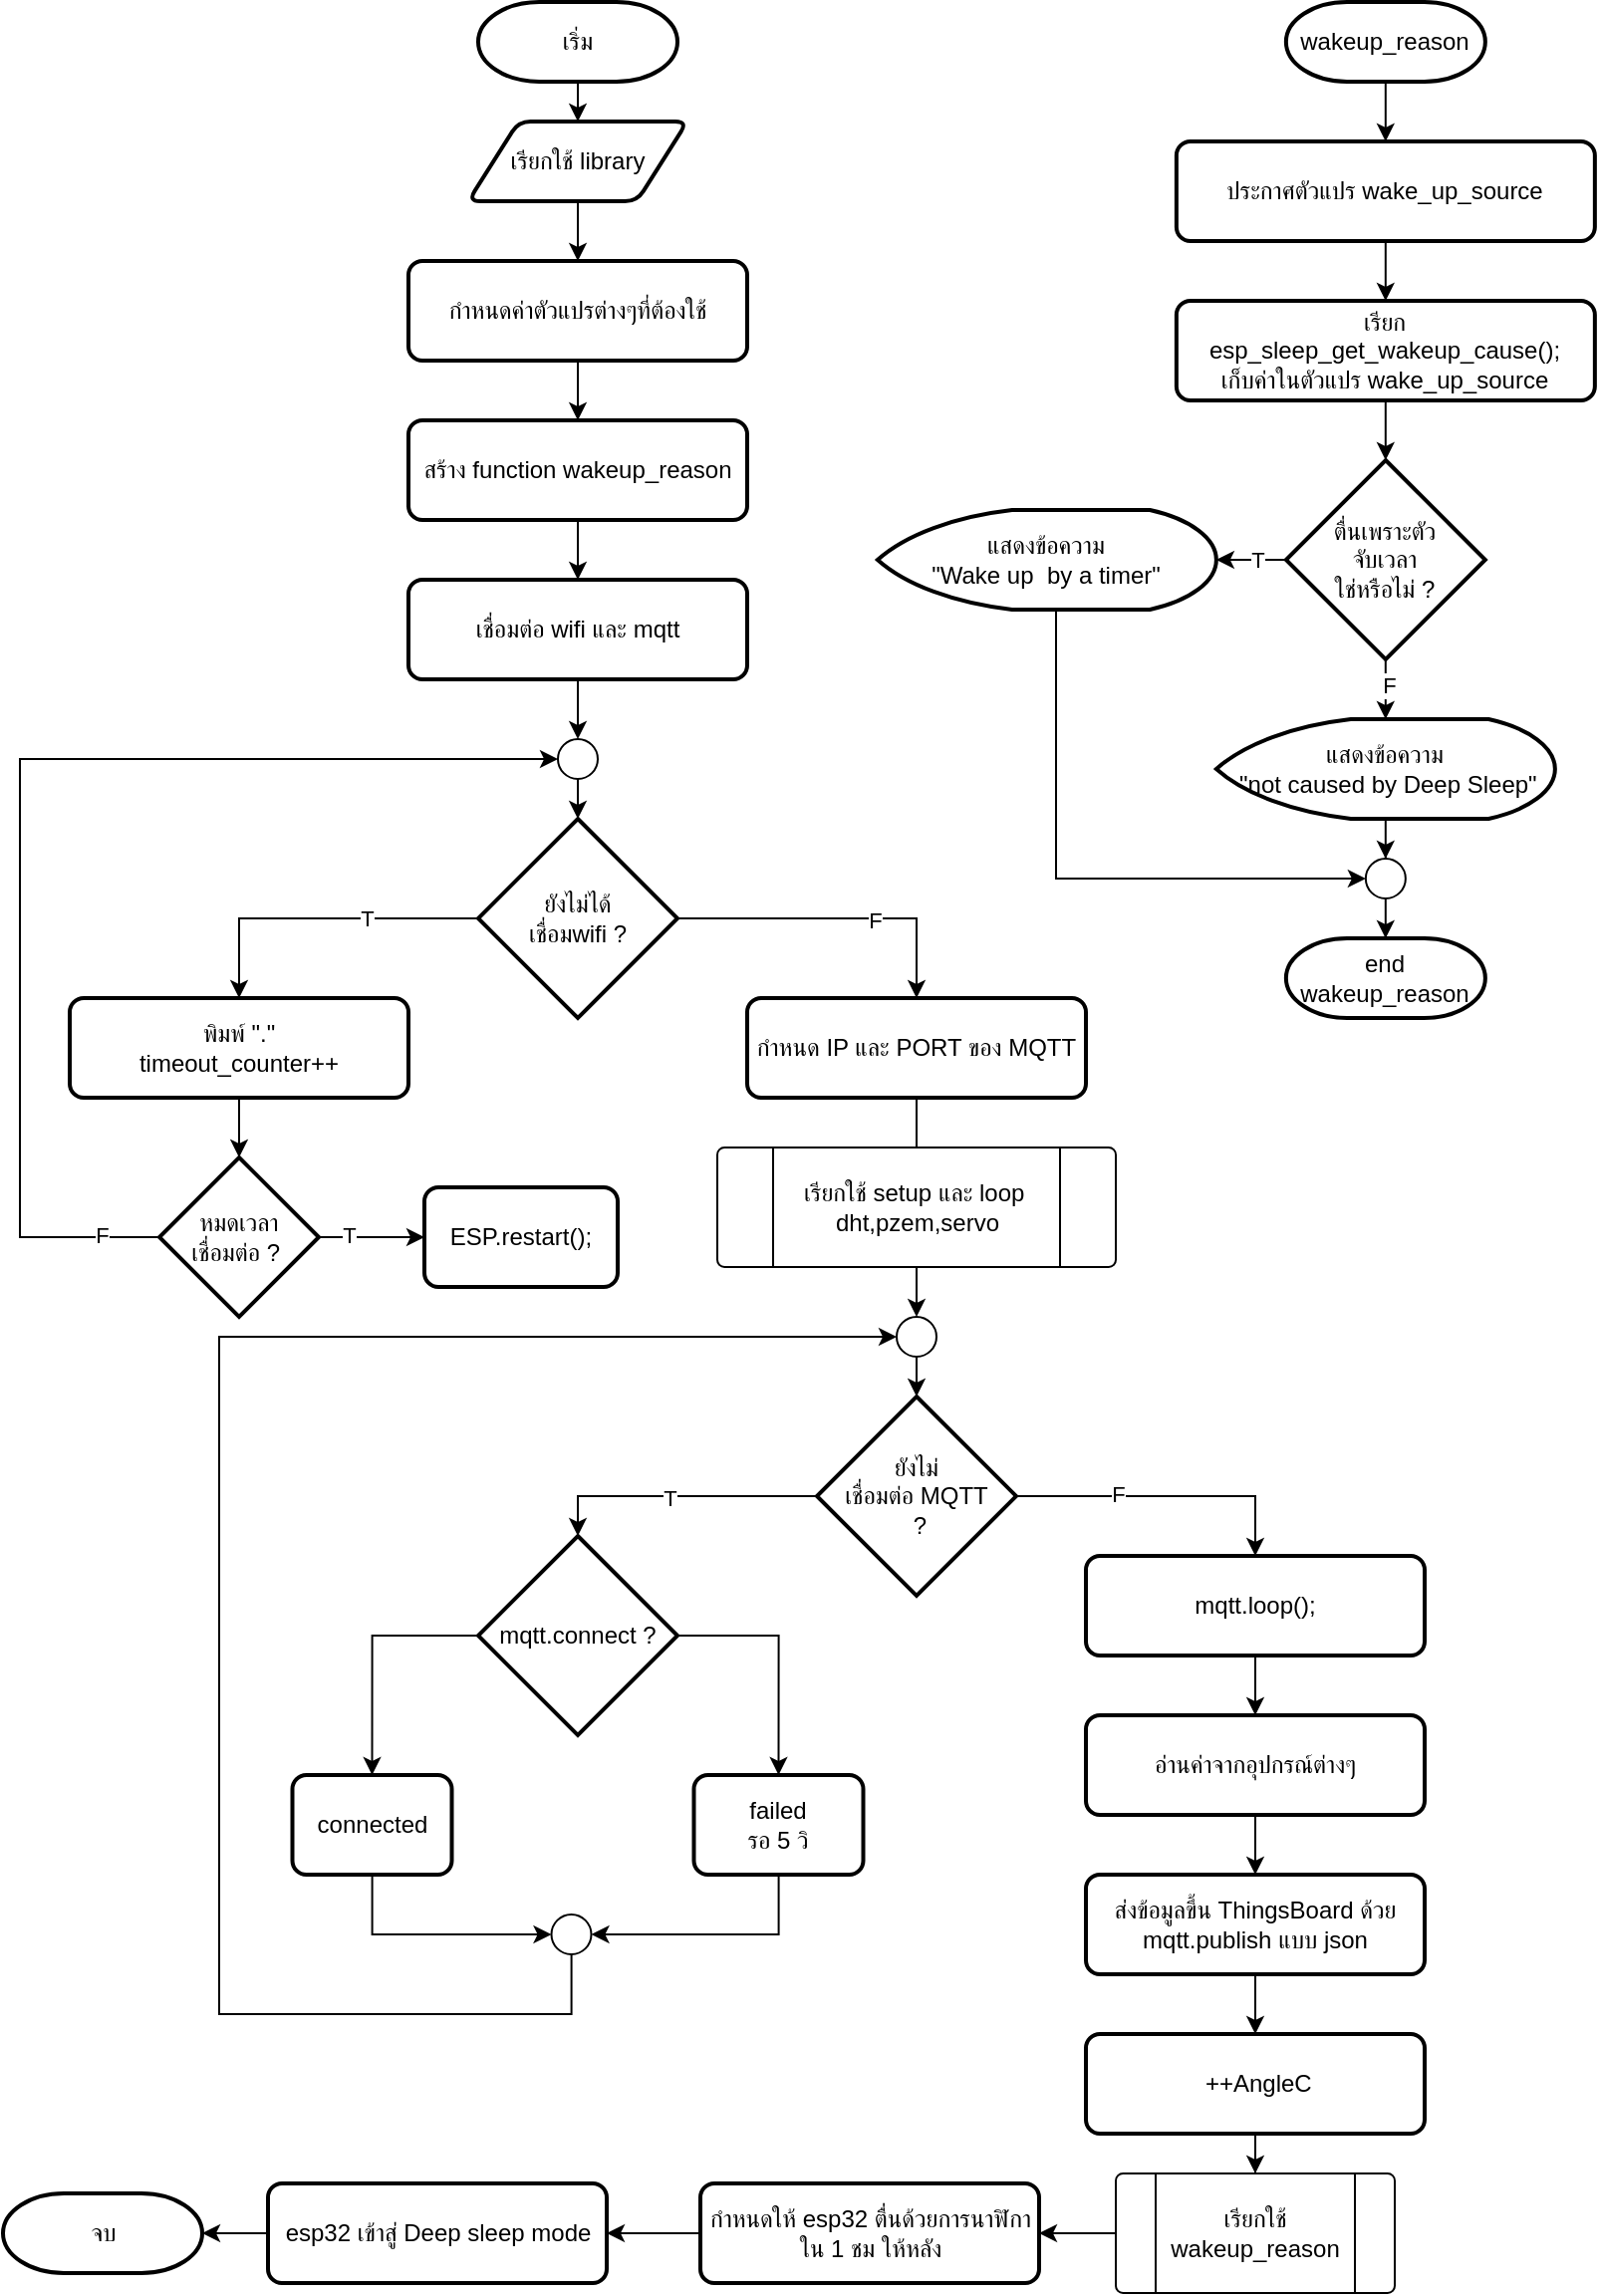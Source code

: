 <mxfile version="22.0.6" type="github">
  <diagram id="C5RBs43oDa-KdzZeNtuy" name="Page-1">
    <mxGraphModel dx="1960" dy="884" grid="1" gridSize="10" guides="1" tooltips="1" connect="1" arrows="1" fold="1" page="1" pageScale="1" pageWidth="827" pageHeight="1169" math="0" shadow="0">
      <root>
        <mxCell id="WIyWlLk6GJQsqaUBKTNV-0" />
        <mxCell id="WIyWlLk6GJQsqaUBKTNV-1" parent="WIyWlLk6GJQsqaUBKTNV-0" />
        <mxCell id="FAzehwiRH1MLIlhiyja--5" value="" style="edgeStyle=orthogonalEdgeStyle;rounded=0;orthogonalLoop=1;jettySize=auto;html=1;" parent="WIyWlLk6GJQsqaUBKTNV-1" source="FAzehwiRH1MLIlhiyja--0" target="FAzehwiRH1MLIlhiyja--1" edge="1">
          <mxGeometry relative="1" as="geometry" />
        </mxCell>
        <mxCell id="FAzehwiRH1MLIlhiyja--0" value="เริ่ม" style="strokeWidth=2;html=1;shape=mxgraph.flowchart.terminator;whiteSpace=wrap;" parent="WIyWlLk6GJQsqaUBKTNV-1" vertex="1">
          <mxGeometry x="250" y="10" width="100" height="40" as="geometry" />
        </mxCell>
        <mxCell id="FAzehwiRH1MLIlhiyja--6" value="" style="edgeStyle=orthogonalEdgeStyle;rounded=0;orthogonalLoop=1;jettySize=auto;html=1;" parent="WIyWlLk6GJQsqaUBKTNV-1" source="FAzehwiRH1MLIlhiyja--1" target="FAzehwiRH1MLIlhiyja--2" edge="1">
          <mxGeometry relative="1" as="geometry" />
        </mxCell>
        <mxCell id="FAzehwiRH1MLIlhiyja--1" value="เรียกใช้&amp;nbsp;library" style="shape=parallelogram;html=1;strokeWidth=2;perimeter=parallelogramPerimeter;whiteSpace=wrap;rounded=1;arcSize=12;size=0.23;" parent="WIyWlLk6GJQsqaUBKTNV-1" vertex="1">
          <mxGeometry x="245" y="70" width="110" height="40" as="geometry" />
        </mxCell>
        <mxCell id="FAzehwiRH1MLIlhiyja--8" value="" style="edgeStyle=orthogonalEdgeStyle;rounded=0;orthogonalLoop=1;jettySize=auto;html=1;" parent="WIyWlLk6GJQsqaUBKTNV-1" source="FAzehwiRH1MLIlhiyja--2" target="FAzehwiRH1MLIlhiyja--7" edge="1">
          <mxGeometry relative="1" as="geometry" />
        </mxCell>
        <mxCell id="FAzehwiRH1MLIlhiyja--2" value="กำหนดค่าตัวแปรต่างๆที่ต้องใช้" style="rounded=1;whiteSpace=wrap;html=1;absoluteArcSize=1;arcSize=14;strokeWidth=2;" parent="WIyWlLk6GJQsqaUBKTNV-1" vertex="1">
          <mxGeometry x="215" y="140" width="170" height="50" as="geometry" />
        </mxCell>
        <mxCell id="FAzehwiRH1MLIlhiyja--14" value="" style="edgeStyle=orthogonalEdgeStyle;rounded=0;orthogonalLoop=1;jettySize=auto;html=1;" parent="WIyWlLk6GJQsqaUBKTNV-1" source="FAzehwiRH1MLIlhiyja--7" target="FAzehwiRH1MLIlhiyja--10" edge="1">
          <mxGeometry relative="1" as="geometry" />
        </mxCell>
        <mxCell id="FAzehwiRH1MLIlhiyja--7" value="สร้าง function&amp;nbsp;wakeup_reason" style="rounded=1;whiteSpace=wrap;html=1;absoluteArcSize=1;arcSize=14;strokeWidth=2;" parent="WIyWlLk6GJQsqaUBKTNV-1" vertex="1">
          <mxGeometry x="215" y="220" width="170" height="50" as="geometry" />
        </mxCell>
        <mxCell id="FAzehwiRH1MLIlhiyja--22" value="" style="edgeStyle=orthogonalEdgeStyle;rounded=0;orthogonalLoop=1;jettySize=auto;html=1;" parent="WIyWlLk6GJQsqaUBKTNV-1" source="FAzehwiRH1MLIlhiyja--10" target="FAzehwiRH1MLIlhiyja--21" edge="1">
          <mxGeometry relative="1" as="geometry" />
        </mxCell>
        <mxCell id="FAzehwiRH1MLIlhiyja--10" value="เชื่อมต่อ wifi และ mqtt" style="rounded=1;whiteSpace=wrap;html=1;absoluteArcSize=1;arcSize=14;strokeWidth=2;" parent="WIyWlLk6GJQsqaUBKTNV-1" vertex="1">
          <mxGeometry x="215" y="300" width="170" height="50" as="geometry" />
        </mxCell>
        <mxCell id="FAzehwiRH1MLIlhiyja--16" style="edgeStyle=orthogonalEdgeStyle;rounded=0;orthogonalLoop=1;jettySize=auto;html=1;exitX=0;exitY=0.5;exitDx=0;exitDy=0;exitPerimeter=0;entryX=0.5;entryY=0;entryDx=0;entryDy=0;" parent="WIyWlLk6GJQsqaUBKTNV-1" source="FAzehwiRH1MLIlhiyja--11" target="FAzehwiRH1MLIlhiyja--12" edge="1">
          <mxGeometry relative="1" as="geometry" />
        </mxCell>
        <mxCell id="FAzehwiRH1MLIlhiyja--27" value="T" style="edgeLabel;html=1;align=center;verticalAlign=middle;resizable=0;points=[];" parent="FAzehwiRH1MLIlhiyja--16" vertex="1" connectable="0">
          <mxGeometry x="-0.601" y="1" relative="1" as="geometry">
            <mxPoint x="-24" y="-1" as="offset" />
          </mxGeometry>
        </mxCell>
        <mxCell id="FAzehwiRH1MLIlhiyja--31" style="edgeStyle=orthogonalEdgeStyle;rounded=0;orthogonalLoop=1;jettySize=auto;html=1;entryX=0.5;entryY=0;entryDx=0;entryDy=0;" parent="WIyWlLk6GJQsqaUBKTNV-1" source="FAzehwiRH1MLIlhiyja--11" target="FAzehwiRH1MLIlhiyja--30" edge="1">
          <mxGeometry relative="1" as="geometry" />
        </mxCell>
        <mxCell id="FAzehwiRH1MLIlhiyja--32" value="F" style="edgeLabel;html=1;align=center;verticalAlign=middle;resizable=0;points=[];" parent="FAzehwiRH1MLIlhiyja--31" vertex="1" connectable="0">
          <mxGeometry x="-0.136" y="-1" relative="1" as="geometry">
            <mxPoint x="30" as="offset" />
          </mxGeometry>
        </mxCell>
        <mxCell id="FAzehwiRH1MLIlhiyja--11" value="ยังไม่ได้&lt;br&gt;เชื่อมwifi ?" style="strokeWidth=2;html=1;shape=mxgraph.flowchart.decision;whiteSpace=wrap;" parent="WIyWlLk6GJQsqaUBKTNV-1" vertex="1">
          <mxGeometry x="250" y="420" width="100" height="100" as="geometry" />
        </mxCell>
        <mxCell id="FAzehwiRH1MLIlhiyja--19" value="" style="edgeStyle=orthogonalEdgeStyle;rounded=0;orthogonalLoop=1;jettySize=auto;html=1;" parent="WIyWlLk6GJQsqaUBKTNV-1" source="FAzehwiRH1MLIlhiyja--12" target="FAzehwiRH1MLIlhiyja--13" edge="1">
          <mxGeometry relative="1" as="geometry" />
        </mxCell>
        <mxCell id="FAzehwiRH1MLIlhiyja--12" value="พิมพ์ &quot;.&quot;&lt;br&gt;timeout_counter++" style="rounded=1;whiteSpace=wrap;html=1;absoluteArcSize=1;arcSize=14;strokeWidth=2;" parent="WIyWlLk6GJQsqaUBKTNV-1" vertex="1">
          <mxGeometry x="45" y="510" width="170" height="50" as="geometry" />
        </mxCell>
        <mxCell id="FAzehwiRH1MLIlhiyja--18" value="" style="edgeStyle=orthogonalEdgeStyle;rounded=0;orthogonalLoop=1;jettySize=auto;html=1;" parent="WIyWlLk6GJQsqaUBKTNV-1" source="FAzehwiRH1MLIlhiyja--13" target="FAzehwiRH1MLIlhiyja--17" edge="1">
          <mxGeometry relative="1" as="geometry" />
        </mxCell>
        <mxCell id="FAzehwiRH1MLIlhiyja--24" value="T" style="edgeLabel;html=1;align=center;verticalAlign=middle;resizable=0;points=[];" parent="FAzehwiRH1MLIlhiyja--18" vertex="1" connectable="0">
          <mxGeometry x="-0.393" y="1" relative="1" as="geometry">
            <mxPoint x="-1" as="offset" />
          </mxGeometry>
        </mxCell>
        <mxCell id="FAzehwiRH1MLIlhiyja--20" style="edgeStyle=orthogonalEdgeStyle;rounded=0;orthogonalLoop=1;jettySize=auto;html=1;entryX=0;entryY=0.5;entryDx=0;entryDy=0;entryPerimeter=0;exitX=0;exitY=0.5;exitDx=0;exitDy=0;exitPerimeter=0;" parent="WIyWlLk6GJQsqaUBKTNV-1" source="FAzehwiRH1MLIlhiyja--13" target="FAzehwiRH1MLIlhiyja--21" edge="1">
          <mxGeometry relative="1" as="geometry">
            <mxPoint x="220" y="510" as="targetPoint" />
            <mxPoint x="100" y="845" as="sourcePoint" />
            <Array as="points">
              <mxPoint x="20" y="630" />
              <mxPoint x="20" y="390" />
            </Array>
          </mxGeometry>
        </mxCell>
        <mxCell id="FAzehwiRH1MLIlhiyja--25" value="F" style="edgeLabel;html=1;align=center;verticalAlign=middle;resizable=0;points=[];" parent="FAzehwiRH1MLIlhiyja--20" vertex="1" connectable="0">
          <mxGeometry x="-0.899" y="-1" relative="1" as="geometry">
            <mxPoint as="offset" />
          </mxGeometry>
        </mxCell>
        <mxCell id="FAzehwiRH1MLIlhiyja--13" value="หมดเวลา&lt;br&gt;เชื่อมต่อ ?&amp;nbsp;" style="strokeWidth=2;html=1;shape=mxgraph.flowchart.decision;whiteSpace=wrap;" parent="WIyWlLk6GJQsqaUBKTNV-1" vertex="1">
          <mxGeometry x="90" y="590" width="80" height="80" as="geometry" />
        </mxCell>
        <mxCell id="FAzehwiRH1MLIlhiyja--17" value="ESP.restart();" style="rounded=1;whiteSpace=wrap;html=1;absoluteArcSize=1;arcSize=14;strokeWidth=2;" parent="WIyWlLk6GJQsqaUBKTNV-1" vertex="1">
          <mxGeometry x="223" y="605" width="97" height="50" as="geometry" />
        </mxCell>
        <mxCell id="FAzehwiRH1MLIlhiyja--23" value="" style="edgeStyle=orthogonalEdgeStyle;rounded=0;orthogonalLoop=1;jettySize=auto;html=1;" parent="WIyWlLk6GJQsqaUBKTNV-1" source="FAzehwiRH1MLIlhiyja--21" target="FAzehwiRH1MLIlhiyja--11" edge="1">
          <mxGeometry relative="1" as="geometry" />
        </mxCell>
        <mxCell id="FAzehwiRH1MLIlhiyja--21" value="" style="verticalLabelPosition=bottom;verticalAlign=top;html=1;shape=mxgraph.flowchart.on-page_reference;" parent="WIyWlLk6GJQsqaUBKTNV-1" vertex="1">
          <mxGeometry x="290" y="380" width="20" height="20" as="geometry" />
        </mxCell>
        <mxCell id="FAzehwiRH1MLIlhiyja--133" value="" style="edgeStyle=orthogonalEdgeStyle;rounded=0;orthogonalLoop=1;jettySize=auto;html=1;" parent="WIyWlLk6GJQsqaUBKTNV-1" source="FAzehwiRH1MLIlhiyja--30" target="FAzehwiRH1MLIlhiyja--131" edge="1">
          <mxGeometry relative="1" as="geometry" />
        </mxCell>
        <mxCell id="FAzehwiRH1MLIlhiyja--30" value="กำหนด IP และ PORT ของ MQTT" style="rounded=1;whiteSpace=wrap;html=1;absoluteArcSize=1;arcSize=14;strokeWidth=2;" parent="WIyWlLk6GJQsqaUBKTNV-1" vertex="1">
          <mxGeometry x="385" y="510" width="170" height="50" as="geometry" />
        </mxCell>
        <mxCell id="FAzehwiRH1MLIlhiyja--70" value="" style="edgeStyle=orthogonalEdgeStyle;rounded=0;orthogonalLoop=1;jettySize=auto;html=1;" parent="WIyWlLk6GJQsqaUBKTNV-1" source="FAzehwiRH1MLIlhiyja--69" target="FAzehwiRH1MLIlhiyja--49" edge="1">
          <mxGeometry relative="1" as="geometry" />
        </mxCell>
        <mxCell id="FAzehwiRH1MLIlhiyja--54" style="edgeStyle=orthogonalEdgeStyle;rounded=0;orthogonalLoop=1;jettySize=auto;html=1;exitX=1;exitY=0.5;exitDx=0;exitDy=0;exitPerimeter=0;entryX=0.5;entryY=0;entryDx=0;entryDy=0;" parent="WIyWlLk6GJQsqaUBKTNV-1" source="FAzehwiRH1MLIlhiyja--49" target="FAzehwiRH1MLIlhiyja--52" edge="1">
          <mxGeometry relative="1" as="geometry" />
        </mxCell>
        <mxCell id="FAzehwiRH1MLIlhiyja--56" value="F" style="edgeLabel;html=1;align=center;verticalAlign=middle;resizable=0;points=[];" parent="FAzehwiRH1MLIlhiyja--54" vertex="1" connectable="0">
          <mxGeometry x="-0.327" y="1" relative="1" as="geometry">
            <mxPoint as="offset" />
          </mxGeometry>
        </mxCell>
        <mxCell id="FAzehwiRH1MLIlhiyja--112" value="" style="edgeStyle=orthogonalEdgeStyle;rounded=0;orthogonalLoop=1;jettySize=auto;html=1;" parent="WIyWlLk6GJQsqaUBKTNV-1" source="FAzehwiRH1MLIlhiyja--49" target="FAzehwiRH1MLIlhiyja--57" edge="1">
          <mxGeometry relative="1" as="geometry">
            <Array as="points">
              <mxPoint x="300" y="760" />
            </Array>
          </mxGeometry>
        </mxCell>
        <mxCell id="FAzehwiRH1MLIlhiyja--113" value="T" style="edgeLabel;html=1;align=center;verticalAlign=middle;resizable=0;points=[];" parent="FAzehwiRH1MLIlhiyja--112" vertex="1" connectable="0">
          <mxGeometry x="0.059" y="1" relative="1" as="geometry">
            <mxPoint as="offset" />
          </mxGeometry>
        </mxCell>
        <mxCell id="FAzehwiRH1MLIlhiyja--49" value="ยังไม่&lt;br&gt;เชื่อมต่อ MQTT&lt;br&gt;&amp;nbsp;?" style="strokeWidth=2;html=1;shape=mxgraph.flowchart.decision;whiteSpace=wrap;" parent="WIyWlLk6GJQsqaUBKTNV-1" vertex="1">
          <mxGeometry x="420" y="710" width="100" height="100" as="geometry" />
        </mxCell>
        <mxCell id="FAzehwiRH1MLIlhiyja--75" value="" style="edgeStyle=orthogonalEdgeStyle;rounded=0;orthogonalLoop=1;jettySize=auto;html=1;" parent="WIyWlLk6GJQsqaUBKTNV-1" source="FAzehwiRH1MLIlhiyja--52" target="FAzehwiRH1MLIlhiyja--74" edge="1">
          <mxGeometry relative="1" as="geometry" />
        </mxCell>
        <mxCell id="FAzehwiRH1MLIlhiyja--52" value="mqtt.loop();" style="rounded=1;whiteSpace=wrap;html=1;absoluteArcSize=1;arcSize=14;strokeWidth=2;" parent="WIyWlLk6GJQsqaUBKTNV-1" vertex="1">
          <mxGeometry x="555" y="790" width="170" height="50" as="geometry" />
        </mxCell>
        <mxCell id="4LEE-d5zVyOCAHqybIe3-0" style="edgeStyle=orthogonalEdgeStyle;rounded=0;orthogonalLoop=1;jettySize=auto;html=1;entryX=0.5;entryY=0;entryDx=0;entryDy=0;" edge="1" parent="WIyWlLk6GJQsqaUBKTNV-1" source="FAzehwiRH1MLIlhiyja--57" target="FAzehwiRH1MLIlhiyja--61">
          <mxGeometry relative="1" as="geometry" />
        </mxCell>
        <mxCell id="4LEE-d5zVyOCAHqybIe3-1" style="edgeStyle=orthogonalEdgeStyle;rounded=0;orthogonalLoop=1;jettySize=auto;html=1;entryX=0.5;entryY=0;entryDx=0;entryDy=0;" edge="1" parent="WIyWlLk6GJQsqaUBKTNV-1" source="FAzehwiRH1MLIlhiyja--57" target="FAzehwiRH1MLIlhiyja--59">
          <mxGeometry relative="1" as="geometry" />
        </mxCell>
        <mxCell id="FAzehwiRH1MLIlhiyja--57" value="mqtt.connect ?" style="strokeWidth=2;html=1;shape=mxgraph.flowchart.decision;whiteSpace=wrap;" parent="WIyWlLk6GJQsqaUBKTNV-1" vertex="1">
          <mxGeometry x="250" y="780" width="100" height="100" as="geometry" />
        </mxCell>
        <mxCell id="FAzehwiRH1MLIlhiyja--59" value="connected" style="rounded=1;whiteSpace=wrap;html=1;absoluteArcSize=1;arcSize=14;strokeWidth=2;" parent="WIyWlLk6GJQsqaUBKTNV-1" vertex="1">
          <mxGeometry x="156.75" y="900" width="80" height="50" as="geometry" />
        </mxCell>
        <mxCell id="FAzehwiRH1MLIlhiyja--61" value="failed&lt;br&gt;รอ 5 วิ" style="rounded=1;whiteSpace=wrap;html=1;absoluteArcSize=1;arcSize=14;strokeWidth=2;" parent="WIyWlLk6GJQsqaUBKTNV-1" vertex="1">
          <mxGeometry x="358.25" y="900" width="85" height="50" as="geometry" />
        </mxCell>
        <mxCell id="FAzehwiRH1MLIlhiyja--64" value="" style="verticalLabelPosition=bottom;verticalAlign=top;html=1;shape=mxgraph.flowchart.on-page_reference;" parent="WIyWlLk6GJQsqaUBKTNV-1" vertex="1">
          <mxGeometry x="286.75" y="970" width="20" height="20" as="geometry" />
        </mxCell>
        <mxCell id="FAzehwiRH1MLIlhiyja--69" value="" style="verticalLabelPosition=bottom;verticalAlign=top;html=1;shape=mxgraph.flowchart.on-page_reference;" parent="WIyWlLk6GJQsqaUBKTNV-1" vertex="1">
          <mxGeometry x="460" y="670" width="20" height="20" as="geometry" />
        </mxCell>
        <mxCell id="FAzehwiRH1MLIlhiyja--80" value="" style="edgeStyle=orthogonalEdgeStyle;rounded=0;orthogonalLoop=1;jettySize=auto;html=1;" parent="WIyWlLk6GJQsqaUBKTNV-1" source="FAzehwiRH1MLIlhiyja--74" target="FAzehwiRH1MLIlhiyja--76" edge="1">
          <mxGeometry relative="1" as="geometry" />
        </mxCell>
        <mxCell id="FAzehwiRH1MLIlhiyja--74" value="อ่านค่าจากอุปกรณ์ต่างๆ" style="rounded=1;whiteSpace=wrap;html=1;absoluteArcSize=1;arcSize=14;strokeWidth=2;" parent="WIyWlLk6GJQsqaUBKTNV-1" vertex="1">
          <mxGeometry x="555" y="870" width="170" height="50" as="geometry" />
        </mxCell>
        <mxCell id="FAzehwiRH1MLIlhiyja--86" value="" style="edgeStyle=orthogonalEdgeStyle;rounded=0;orthogonalLoop=1;jettySize=auto;html=1;" parent="WIyWlLk6GJQsqaUBKTNV-1" source="FAzehwiRH1MLIlhiyja--76" target="FAzehwiRH1MLIlhiyja--85" edge="1">
          <mxGeometry relative="1" as="geometry" />
        </mxCell>
        <mxCell id="FAzehwiRH1MLIlhiyja--76" value="ส่งข้อมูลขึ้น ThingsBoard ด้วย mqtt.publish แบบ json" style="rounded=1;whiteSpace=wrap;html=1;absoluteArcSize=1;arcSize=14;strokeWidth=2;" parent="WIyWlLk6GJQsqaUBKTNV-1" vertex="1">
          <mxGeometry x="555" y="950" width="170" height="50" as="geometry" />
        </mxCell>
        <mxCell id="FAzehwiRH1MLIlhiyja--84" value="" style="edgeStyle=orthogonalEdgeStyle;rounded=0;orthogonalLoop=1;jettySize=auto;html=1;" parent="WIyWlLk6GJQsqaUBKTNV-1" source="FAzehwiRH1MLIlhiyja--77" target="FAzehwiRH1MLIlhiyja--82" edge="1">
          <mxGeometry relative="1" as="geometry" />
        </mxCell>
        <mxCell id="FAzehwiRH1MLIlhiyja--81" value="" style="edgeStyle=orthogonalEdgeStyle;rounded=0;orthogonalLoop=1;jettySize=auto;html=1;" parent="WIyWlLk6GJQsqaUBKTNV-1" source="FAzehwiRH1MLIlhiyja--82" target="FAzehwiRH1MLIlhiyja--83" edge="1">
          <mxGeometry relative="1" as="geometry" />
        </mxCell>
        <mxCell id="FAzehwiRH1MLIlhiyja--82" value="กำหนดให้ esp32 ตื่นด้วยการนาฬิกา ใน 1 ชม ให้หลัง" style="rounded=1;whiteSpace=wrap;html=1;absoluteArcSize=1;arcSize=14;strokeWidth=2;" parent="WIyWlLk6GJQsqaUBKTNV-1" vertex="1">
          <mxGeometry x="361.5" y="1105" width="170" height="50" as="geometry" />
        </mxCell>
        <mxCell id="FAzehwiRH1MLIlhiyja--90" value="" style="edgeStyle=orthogonalEdgeStyle;rounded=0;orthogonalLoop=1;jettySize=auto;html=1;" parent="WIyWlLk6GJQsqaUBKTNV-1" source="FAzehwiRH1MLIlhiyja--83" target="FAzehwiRH1MLIlhiyja--89" edge="1">
          <mxGeometry relative="1" as="geometry" />
        </mxCell>
        <mxCell id="FAzehwiRH1MLIlhiyja--83" value="esp32 เข้าสู่ Deep sleep mode" style="rounded=1;whiteSpace=wrap;html=1;absoluteArcSize=1;arcSize=14;strokeWidth=2;" parent="WIyWlLk6GJQsqaUBKTNV-1" vertex="1">
          <mxGeometry x="144.5" y="1105" width="170" height="50" as="geometry" />
        </mxCell>
        <mxCell id="FAzehwiRH1MLIlhiyja--87" value="" style="edgeStyle=orthogonalEdgeStyle;rounded=0;orthogonalLoop=1;jettySize=auto;html=1;" parent="WIyWlLk6GJQsqaUBKTNV-1" source="FAzehwiRH1MLIlhiyja--85" target="FAzehwiRH1MLIlhiyja--78" edge="1">
          <mxGeometry relative="1" as="geometry" />
        </mxCell>
        <mxCell id="FAzehwiRH1MLIlhiyja--85" value="&amp;nbsp;++AngleC" style="rounded=1;whiteSpace=wrap;html=1;absoluteArcSize=1;arcSize=14;strokeWidth=2;" parent="WIyWlLk6GJQsqaUBKTNV-1" vertex="1">
          <mxGeometry x="555" y="1030" width="170" height="50" as="geometry" />
        </mxCell>
        <mxCell id="FAzehwiRH1MLIlhiyja--89" value="จบ" style="strokeWidth=2;html=1;shape=mxgraph.flowchart.terminator;whiteSpace=wrap;" parent="WIyWlLk6GJQsqaUBKTNV-1" vertex="1">
          <mxGeometry x="11.5" y="1110" width="100" height="40" as="geometry" />
        </mxCell>
        <mxCell id="FAzehwiRH1MLIlhiyja--105" value="" style="edgeStyle=orthogonalEdgeStyle;rounded=0;orthogonalLoop=1;jettySize=auto;html=1;" parent="WIyWlLk6GJQsqaUBKTNV-1" source="FAzehwiRH1MLIlhiyja--92" target="FAzehwiRH1MLIlhiyja--94" edge="1">
          <mxGeometry relative="1" as="geometry" />
        </mxCell>
        <mxCell id="FAzehwiRH1MLIlhiyja--92" value="wakeup_reason" style="strokeWidth=2;html=1;shape=mxgraph.flowchart.terminator;whiteSpace=wrap;" parent="WIyWlLk6GJQsqaUBKTNV-1" vertex="1">
          <mxGeometry x="655.43" y="10" width="100" height="40" as="geometry" />
        </mxCell>
        <mxCell id="FAzehwiRH1MLIlhiyja--124" value="" style="edgeStyle=orthogonalEdgeStyle;rounded=0;orthogonalLoop=1;jettySize=auto;html=1;" parent="WIyWlLk6GJQsqaUBKTNV-1" source="FAzehwiRH1MLIlhiyja--93" target="FAzehwiRH1MLIlhiyja--110" edge="1">
          <mxGeometry relative="1" as="geometry" />
        </mxCell>
        <mxCell id="FAzehwiRH1MLIlhiyja--125" value="T" style="edgeLabel;html=1;align=center;verticalAlign=middle;resizable=0;points=[];" parent="FAzehwiRH1MLIlhiyja--124" vertex="1" connectable="0">
          <mxGeometry x="-0.108" relative="1" as="geometry">
            <mxPoint x="5" as="offset" />
          </mxGeometry>
        </mxCell>
        <mxCell id="FAzehwiRH1MLIlhiyja--126" value="" style="edgeStyle=orthogonalEdgeStyle;rounded=0;orthogonalLoop=1;jettySize=auto;html=1;" parent="WIyWlLk6GJQsqaUBKTNV-1" source="FAzehwiRH1MLIlhiyja--93" target="FAzehwiRH1MLIlhiyja--111" edge="1">
          <mxGeometry relative="1" as="geometry" />
        </mxCell>
        <mxCell id="FAzehwiRH1MLIlhiyja--127" value="F" style="edgeLabel;html=1;align=center;verticalAlign=middle;resizable=0;points=[];" parent="FAzehwiRH1MLIlhiyja--126" vertex="1" connectable="0">
          <mxGeometry x="0.322" y="1" relative="1" as="geometry">
            <mxPoint as="offset" />
          </mxGeometry>
        </mxCell>
        <mxCell id="FAzehwiRH1MLIlhiyja--93" value="ตื่นเพราะตัว&lt;br&gt;จับเวลา&lt;br&gt;ใช่หรือไม่ ?" style="strokeWidth=2;html=1;shape=mxgraph.flowchart.decision;whiteSpace=wrap;" parent="WIyWlLk6GJQsqaUBKTNV-1" vertex="1">
          <mxGeometry x="655.43" y="240" width="100" height="100" as="geometry" />
        </mxCell>
        <mxCell id="FAzehwiRH1MLIlhiyja--122" value="" style="edgeStyle=orthogonalEdgeStyle;rounded=0;orthogonalLoop=1;jettySize=auto;html=1;" parent="WIyWlLk6GJQsqaUBKTNV-1" source="FAzehwiRH1MLIlhiyja--94" target="FAzehwiRH1MLIlhiyja--107" edge="1">
          <mxGeometry relative="1" as="geometry" />
        </mxCell>
        <mxCell id="FAzehwiRH1MLIlhiyja--94" value="ประกาศตัวแปร wake_up_source" style="rounded=1;whiteSpace=wrap;html=1;absoluteArcSize=1;arcSize=14;strokeWidth=2;" parent="WIyWlLk6GJQsqaUBKTNV-1" vertex="1">
          <mxGeometry x="600.43" y="80" width="210" height="50" as="geometry" />
        </mxCell>
        <mxCell id="FAzehwiRH1MLIlhiyja--98" value="end wakeup_reason" style="strokeWidth=2;html=1;shape=mxgraph.flowchart.terminator;whiteSpace=wrap;" parent="WIyWlLk6GJQsqaUBKTNV-1" vertex="1">
          <mxGeometry x="655.43" y="480" width="100" height="40" as="geometry" />
        </mxCell>
        <mxCell id="FAzehwiRH1MLIlhiyja--101" value="" style="edgeStyle=orthogonalEdgeStyle;rounded=0;orthogonalLoop=1;jettySize=auto;html=1;" parent="WIyWlLk6GJQsqaUBKTNV-1" source="FAzehwiRH1MLIlhiyja--99" target="FAzehwiRH1MLIlhiyja--98" edge="1">
          <mxGeometry relative="1" as="geometry" />
        </mxCell>
        <mxCell id="FAzehwiRH1MLIlhiyja--99" value="" style="verticalLabelPosition=bottom;verticalAlign=top;html=1;shape=mxgraph.flowchart.on-page_reference;" parent="WIyWlLk6GJQsqaUBKTNV-1" vertex="1">
          <mxGeometry x="695.43" y="440" width="20" height="20" as="geometry" />
        </mxCell>
        <mxCell id="FAzehwiRH1MLIlhiyja--123" value="" style="edgeStyle=orthogonalEdgeStyle;rounded=0;orthogonalLoop=1;jettySize=auto;html=1;" parent="WIyWlLk6GJQsqaUBKTNV-1" source="FAzehwiRH1MLIlhiyja--107" target="FAzehwiRH1MLIlhiyja--93" edge="1">
          <mxGeometry relative="1" as="geometry" />
        </mxCell>
        <mxCell id="FAzehwiRH1MLIlhiyja--107" value="เรียก&lt;br&gt;esp_sleep_get_wakeup_cause(); &lt;br&gt;เก็บค่าในตัวแปร wake_up_source" style="rounded=1;whiteSpace=wrap;html=1;absoluteArcSize=1;arcSize=14;strokeWidth=2;" parent="WIyWlLk6GJQsqaUBKTNV-1" vertex="1">
          <mxGeometry x="600.43" y="160" width="210" height="50" as="geometry" />
        </mxCell>
        <mxCell id="FAzehwiRH1MLIlhiyja--110" value="แสดงข้อความ &lt;br&gt;&quot;Wake up&amp;nbsp; by a timer&quot;" style="strokeWidth=2;html=1;shape=mxgraph.flowchart.display;whiteSpace=wrap;" parent="WIyWlLk6GJQsqaUBKTNV-1" vertex="1">
          <mxGeometry x="450.43" y="265" width="170" height="50" as="geometry" />
        </mxCell>
        <mxCell id="FAzehwiRH1MLIlhiyja--128" value="" style="edgeStyle=orthogonalEdgeStyle;rounded=0;orthogonalLoop=1;jettySize=auto;html=1;" parent="WIyWlLk6GJQsqaUBKTNV-1" source="FAzehwiRH1MLIlhiyja--111" target="FAzehwiRH1MLIlhiyja--99" edge="1">
          <mxGeometry relative="1" as="geometry" />
        </mxCell>
        <mxCell id="FAzehwiRH1MLIlhiyja--111" value="แสดงข้อความ &lt;br&gt;&amp;nbsp;&quot;not caused by Deep Sleep&quot;" style="strokeWidth=2;html=1;shape=mxgraph.flowchart.display;whiteSpace=wrap;" parent="WIyWlLk6GJQsqaUBKTNV-1" vertex="1">
          <mxGeometry x="620.43" y="370" width="170" height="50" as="geometry" />
        </mxCell>
        <mxCell id="FAzehwiRH1MLIlhiyja--117" style="edgeStyle=orthogonalEdgeStyle;rounded=0;orthogonalLoop=1;jettySize=auto;html=1;entryX=0;entryY=0.5;entryDx=0;entryDy=0;entryPerimeter=0;" parent="WIyWlLk6GJQsqaUBKTNV-1" source="FAzehwiRH1MLIlhiyja--59" target="FAzehwiRH1MLIlhiyja--64" edge="1">
          <mxGeometry relative="1" as="geometry">
            <Array as="points">
              <mxPoint x="196.75" y="980" />
            </Array>
          </mxGeometry>
        </mxCell>
        <mxCell id="FAzehwiRH1MLIlhiyja--118" style="edgeStyle=orthogonalEdgeStyle;rounded=0;orthogonalLoop=1;jettySize=auto;html=1;entryX=1;entryY=0.5;entryDx=0;entryDy=0;entryPerimeter=0;" parent="WIyWlLk6GJQsqaUBKTNV-1" source="FAzehwiRH1MLIlhiyja--61" target="FAzehwiRH1MLIlhiyja--64" edge="1">
          <mxGeometry relative="1" as="geometry">
            <Array as="points">
              <mxPoint x="400.75" y="980" />
            </Array>
          </mxGeometry>
        </mxCell>
        <mxCell id="FAzehwiRH1MLIlhiyja--132" value="" style="group" parent="WIyWlLk6GJQsqaUBKTNV-1" vertex="1" connectable="0">
          <mxGeometry x="370" y="585" width="200" height="60" as="geometry" />
        </mxCell>
        <mxCell id="FAzehwiRH1MLIlhiyja--34" value="" style="verticalLabelPosition=bottom;verticalAlign=top;html=1;shape=process;whiteSpace=wrap;rounded=1;size=0.14;arcSize=6;" parent="FAzehwiRH1MLIlhiyja--132" vertex="1">
          <mxGeometry width="200" height="60" as="geometry" />
        </mxCell>
        <mxCell id="FAzehwiRH1MLIlhiyja--131" value="เรียกใช้ setup และ loop&amp;nbsp;&lt;br&gt;dht,pzem,servo" style="text;html=1;align=center;verticalAlign=middle;resizable=0;points=[];autosize=1;strokeColor=none;fillColor=none;" parent="FAzehwiRH1MLIlhiyja--132" vertex="1">
          <mxGeometry x="30" y="10" width="140" height="40" as="geometry" />
        </mxCell>
        <mxCell id="FAzehwiRH1MLIlhiyja--136" value="" style="edgeStyle=orthogonalEdgeStyle;rounded=0;orthogonalLoop=1;jettySize=auto;html=1;" parent="WIyWlLk6GJQsqaUBKTNV-1" source="FAzehwiRH1MLIlhiyja--34" target="FAzehwiRH1MLIlhiyja--69" edge="1">
          <mxGeometry relative="1" as="geometry" />
        </mxCell>
        <mxCell id="FAzehwiRH1MLIlhiyja--137" value="" style="group" parent="WIyWlLk6GJQsqaUBKTNV-1" vertex="1" connectable="0">
          <mxGeometry x="570" y="1100" width="140" height="60" as="geometry" />
        </mxCell>
        <mxCell id="FAzehwiRH1MLIlhiyja--77" value="" style="verticalLabelPosition=bottom;verticalAlign=top;html=1;shape=process;whiteSpace=wrap;rounded=1;size=0.14;arcSize=6;" parent="FAzehwiRH1MLIlhiyja--137" vertex="1">
          <mxGeometry width="140" height="60" as="geometry" />
        </mxCell>
        <mxCell id="FAzehwiRH1MLIlhiyja--78" value="เรียกใช้ wakeup_reason" style="text;strokeColor=none;align=center;fillColor=none;html=1;verticalAlign=middle;whiteSpace=wrap;rounded=0;" parent="FAzehwiRH1MLIlhiyja--137" vertex="1">
          <mxGeometry x="35" width="70" height="60" as="geometry" />
        </mxCell>
        <mxCell id="FAzehwiRH1MLIlhiyja--138" style="edgeStyle=orthogonalEdgeStyle;rounded=0;orthogonalLoop=1;jettySize=auto;html=1;entryX=0;entryY=0.5;entryDx=0;entryDy=0;entryPerimeter=0;" parent="WIyWlLk6GJQsqaUBKTNV-1" source="FAzehwiRH1MLIlhiyja--64" target="FAzehwiRH1MLIlhiyja--69" edge="1">
          <mxGeometry relative="1" as="geometry">
            <Array as="points">
              <mxPoint x="297" y="1020" />
              <mxPoint x="120" y="1020" />
              <mxPoint x="120" y="680" />
            </Array>
          </mxGeometry>
        </mxCell>
        <mxCell id="FAzehwiRH1MLIlhiyja--139" style="edgeStyle=orthogonalEdgeStyle;rounded=0;orthogonalLoop=1;jettySize=auto;html=1;entryX=0;entryY=0.5;entryDx=0;entryDy=0;entryPerimeter=0;" parent="WIyWlLk6GJQsqaUBKTNV-1" source="FAzehwiRH1MLIlhiyja--110" target="FAzehwiRH1MLIlhiyja--99" edge="1">
          <mxGeometry relative="1" as="geometry">
            <Array as="points">
              <mxPoint x="540" y="450" />
            </Array>
          </mxGeometry>
        </mxCell>
      </root>
    </mxGraphModel>
  </diagram>
</mxfile>
